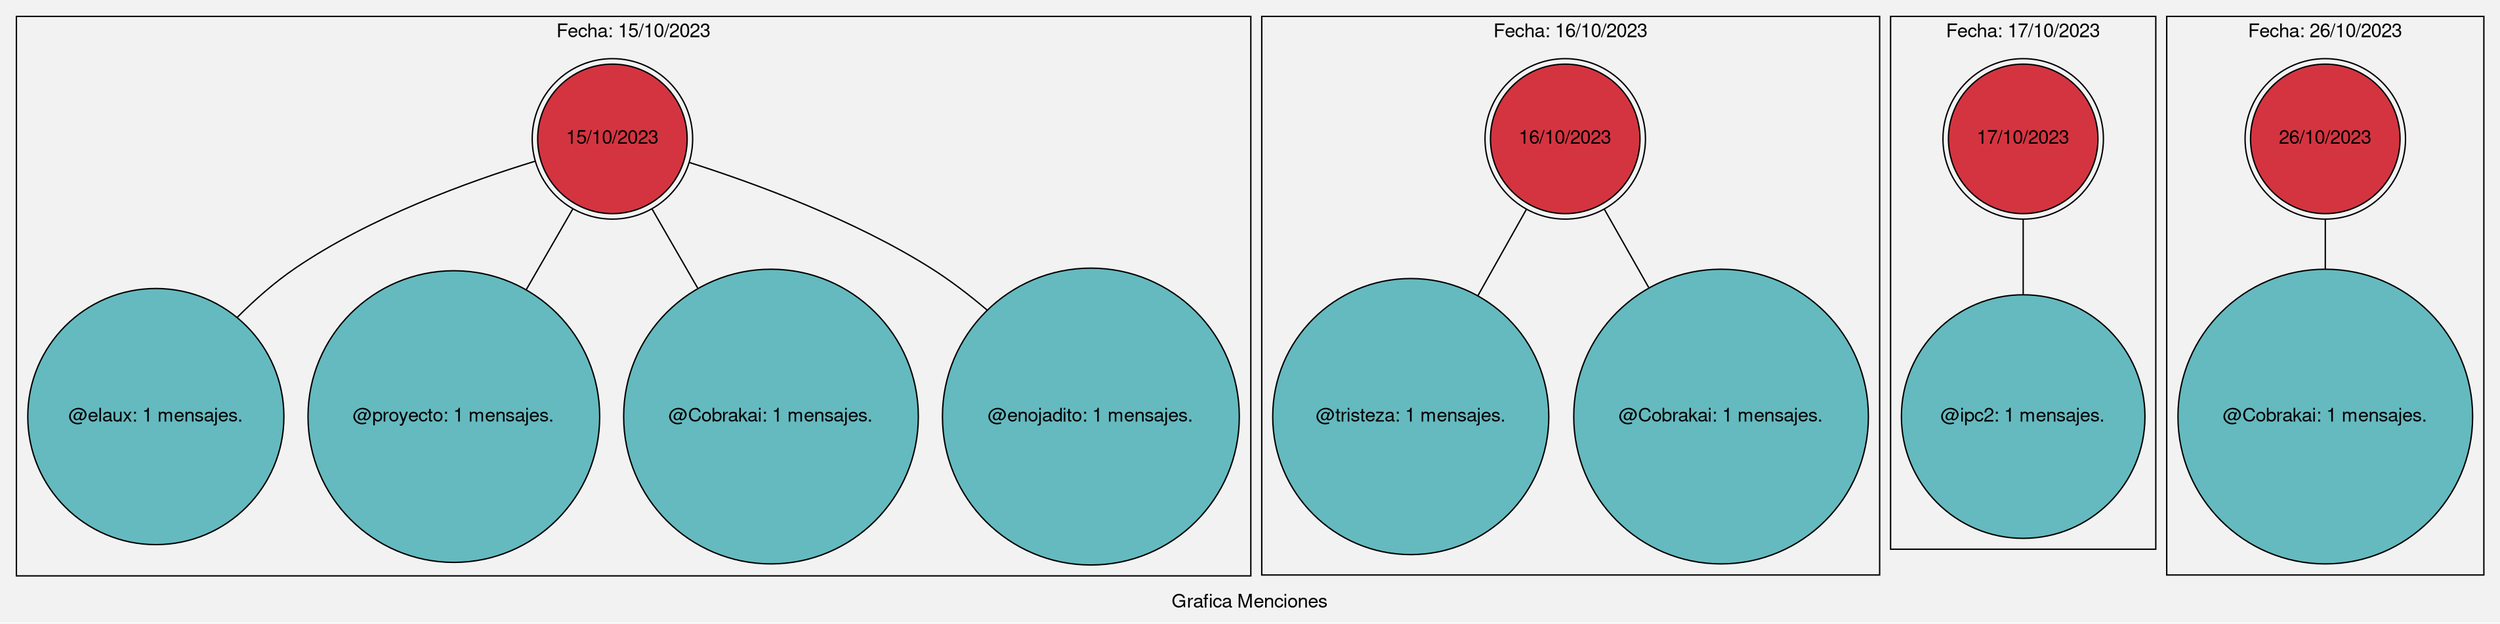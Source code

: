 
            graph "" {bgcolor="#f2f2f2" gradientangle=90 label="Grafica Menciones"
                fontname="Helvetica,Arial,sans-serif"
                node [fontname="Helvetica,Arial,sans-serif"]
                edge [fontname="Helvetica,Arial,sans-serif"]subgraph cluster01{label="Fecha: 15/10/2023" style="filled" gradientangle="270"
n001[fillcolor="#d43440", style=filled, shape=doublecircle, label="15/10/2023"];
n002 [fillcolor="#65babf", style=filled, shape=circle, label="@elaux: 1 mensajes."];
n001--n002 ;
n003 [fillcolor="#65babf", style=filled, shape=circle, label="@proyecto: 1 mensajes."];
n001--n003 ;
n004 [fillcolor="#65babf", style=filled, shape=circle, label="@Cobrakai: 1 mensajes."];
n001--n004 ;
n005 [fillcolor="#65babf", style=filled, shape=circle, label="@enojadito: 1 mensajes."];
n001--n005 ;

}
subgraph cluster02{label="Fecha: 16/10/2023" style="filled" gradientangle="270"
n007[fillcolor="#d43440", style=filled, shape=doublecircle, label="16/10/2023"];
n008 [fillcolor="#65babf", style=filled, shape=circle, label="@tristeza: 1 mensajes."];
n007--n008 ;
n009 [fillcolor="#65babf", style=filled, shape=circle, label="@Cobrakai: 1 mensajes."];
n007--n009 ;

}
subgraph cluster03{label="Fecha: 17/10/2023" style="filled" gradientangle="270"
n0011[fillcolor="#d43440", style=filled, shape=doublecircle, label="17/10/2023"];
n0012 [fillcolor="#65babf", style=filled, shape=circle, label="@ipc2: 1 mensajes."];
n0011--n0012 ;

}
subgraph cluster04{label="Fecha: 26/10/2023" style="filled" gradientangle="270"
n0014[fillcolor="#d43440", style=filled, shape=doublecircle, label="26/10/2023"];
n0015 [fillcolor="#65babf", style=filled, shape=circle, label="@Cobrakai: 1 mensajes."];
n0014--n0015 ;

}

}
